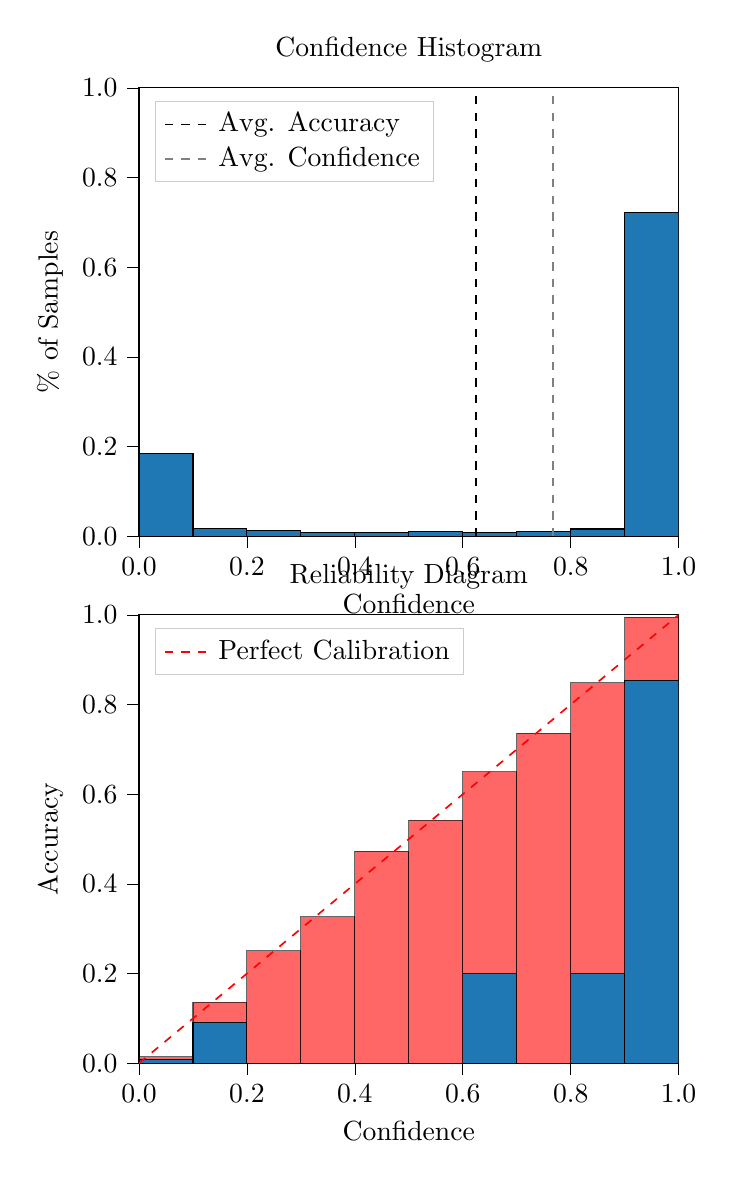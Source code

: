% This file was created by tikzplotlib v0.9.8.
\begin{tikzpicture}

\definecolor{color0}{rgb}{0.122,0.467,0.706}

\begin{groupplot}[group style={group size=1 by 2}]
\nextgroupplot[
legend cell align={left},
legend style={
  fill opacity=0.8,
  draw opacity=1,
  text opacity=1,
  at={(0.03,0.97)},
  anchor=north west,
  draw=white!80!black
},
tick align=outside,
tick pos=left,
title={Confidence Histogram},
x grid style={white!69.02!black},
xlabel={Confidence},
xmin=0, xmax=1,
xtick style={color=black},
xtick={0,0.2,0.4,0.6,0.8,1},
xticklabels={0.0,0.2,0.4,0.6,0.8,1.0},
y grid style={white!69.02!black},
ylabel={\% of Samples},
ymin=0, ymax=1,
ytick style={color=black},
ytick={0,0.2,0.4,0.6,0.8,1},
yticklabels={0.0,0.2,0.4,0.6,0.8,1.0}
]
\draw[draw=black,fill=color0] (axis cs:-6.939e-18,0) rectangle (axis cs:0.1,0.184);
\draw[draw=black,fill=color0] (axis cs:0.1,0) rectangle (axis cs:0.2,0.018);
\draw[draw=black,fill=color0] (axis cs:0.2,0) rectangle (axis cs:0.3,0.013);
\draw[draw=black,fill=color0] (axis cs:0.3,0) rectangle (axis cs:0.4,0.008);
\draw[draw=black,fill=color0] (axis cs:0.4,0) rectangle (axis cs:0.5,0.008);
\draw[draw=black,fill=color0] (axis cs:0.5,0) rectangle (axis cs:0.6,0.011);
\draw[draw=black,fill=color0] (axis cs:0.6,0) rectangle (axis cs:0.7,0.008);
\draw[draw=black,fill=color0] (axis cs:0.7,0) rectangle (axis cs:0.8,0.011);
\draw[draw=black,fill=color0] (axis cs:0.8,0) rectangle (axis cs:0.9,0.016);
\draw[draw=black,fill=color0] (axis cs:0.9,0) rectangle (axis cs:1,0.723);
\addplot [semithick, black, dashed]
table {%
0.625 0
0.625 1
};
\addlegendentry{Avg. Accuracy}
\addplot [semithick, white!50.196!black, dashed]
table {%
0.767 0
0.767 1
};
\addlegendentry{Avg. Confidence}

\nextgroupplot[
legend cell align={left},
legend style={
  fill opacity=0.8,
  draw opacity=1,
  text opacity=1,
  at={(0.03,0.97)},
  anchor=north west,
  draw=white!80!black
},
tick align=outside,
tick pos=left,
title={Reliability Diagram},
x grid style={white!69.02!black},
xlabel={Confidence},
xmin=0, xmax=1,
xtick style={color=black},
xtick={0,0.2,0.4,0.6,0.8,1},
xticklabels={0.0,0.2,0.4,0.6,0.8,1.0},
y grid style={white!69.02!black},
ylabel={Accuracy},
ymin=0, ymax=1,
ytick style={color=black},
ytick={0,0.2,0.4,0.6,0.8,1},
yticklabels={0.0,0.2,0.4,0.6,0.8,1.0}
]
\draw[draw=black,fill=color0] (axis cs:-6.939e-18,0) rectangle (axis cs:0.1,0.009);
\draw[draw=black,fill=color0] (axis cs:0.1,0) rectangle (axis cs:0.2,0.091);
\draw[draw=black,fill=color0] (axis cs:0.2,0) rectangle (axis cs:0.3,0);
\draw[draw=black,fill=color0] (axis cs:0.3,0) rectangle (axis cs:0.4,0);
\draw[draw=black,fill=color0] (axis cs:0.4,0) rectangle (axis cs:0.5,0);
\draw[draw=black,fill=color0] (axis cs:0.5,0) rectangle (axis cs:0.6,0);
\draw[draw=black,fill=color0] (axis cs:0.6,0) rectangle (axis cs:0.7,0.2);
\draw[draw=black,fill=color0] (axis cs:0.7,0) rectangle (axis cs:0.8,0);
\draw[draw=black,fill=color0] (axis cs:0.8,0) rectangle (axis cs:0.9,0.2);
\draw[draw=black,fill=color0] (axis cs:0.9,0) rectangle (axis cs:1,0.854);
\draw[draw=black,fill=red,opacity=0.6] (axis cs:-6.939e-18,0.009) rectangle (axis cs:0.1,0.015);
\draw[draw=black,fill=red,opacity=0.6] (axis cs:0.1,0.091) rectangle (axis cs:0.2,0.136);
\draw[draw=black,fill=red,opacity=0.6] (axis cs:0.2,0) rectangle (axis cs:0.3,0.251);
\draw[draw=black,fill=red,opacity=0.6] (axis cs:0.3,0) rectangle (axis cs:0.4,0.327);
\draw[draw=black,fill=red,opacity=0.6] (axis cs:0.4,0) rectangle (axis cs:0.5,0.473);
\draw[draw=black,fill=red,opacity=0.6] (axis cs:0.5,0) rectangle (axis cs:0.6,0.542);
\draw[draw=black,fill=red,opacity=0.6] (axis cs:0.6,0.2) rectangle (axis cs:0.7,0.65);
\draw[draw=black,fill=red,opacity=0.6] (axis cs:0.7,0) rectangle (axis cs:0.8,0.736);
\draw[draw=black,fill=red,opacity=0.6] (axis cs:0.8,0.2) rectangle (axis cs:0.9,0.849);
\draw[draw=black,fill=red,opacity=0.6] (axis cs:0.9,0.854) rectangle (axis cs:1,0.995);
\addplot [semithick, red, dashed]
table {%
0 0
1 1
};
\addlegendentry{Perfect Calibration}
\end{groupplot}

\end{tikzpicture}
